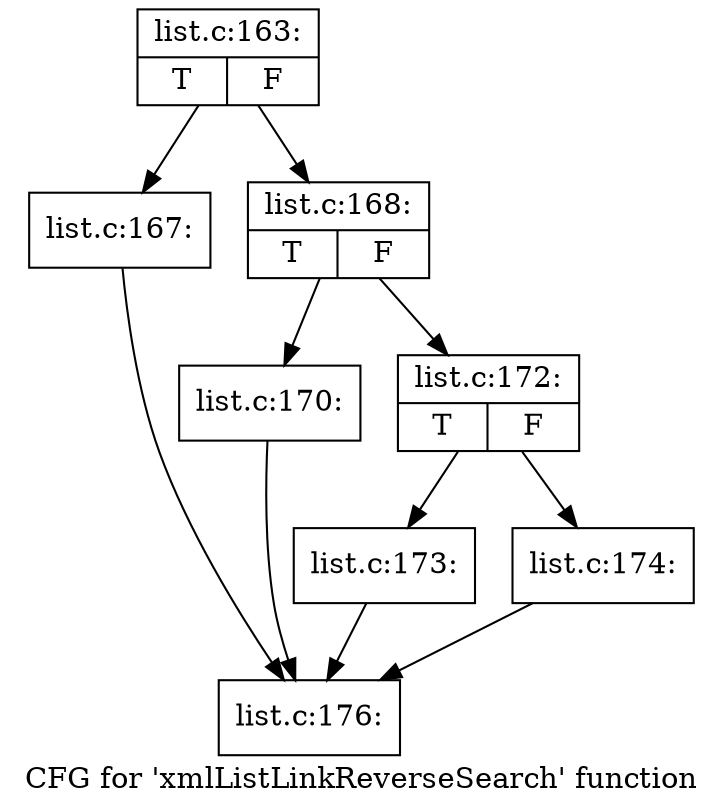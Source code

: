 digraph "CFG for 'xmlListLinkReverseSearch' function" {
	label="CFG for 'xmlListLinkReverseSearch' function";

	Node0x527b840 [shape=record,label="{list.c:163:|{<s0>T|<s1>F}}"];
	Node0x527b840 -> Node0x527d670;
	Node0x527b840 -> Node0x527d6c0;
	Node0x527d670 [shape=record,label="{list.c:167:}"];
	Node0x527d670 -> Node0x527aa50;
	Node0x527d6c0 [shape=record,label="{list.c:168:|{<s0>T|<s1>F}}"];
	Node0x527d6c0 -> Node0x527ddf0;
	Node0x527d6c0 -> Node0x527de90;
	Node0x527ddf0 [shape=record,label="{list.c:170:}"];
	Node0x527ddf0 -> Node0x527aa50;
	Node0x527de90 [shape=record,label="{list.c:172:|{<s0>T|<s1>F}}"];
	Node0x527de90 -> Node0x527e4c0;
	Node0x527de90 -> Node0x527e510;
	Node0x527e4c0 [shape=record,label="{list.c:173:}"];
	Node0x527e4c0 -> Node0x527aa50;
	Node0x527e510 [shape=record,label="{list.c:174:}"];
	Node0x527e510 -> Node0x527aa50;
	Node0x527aa50 [shape=record,label="{list.c:176:}"];
}

